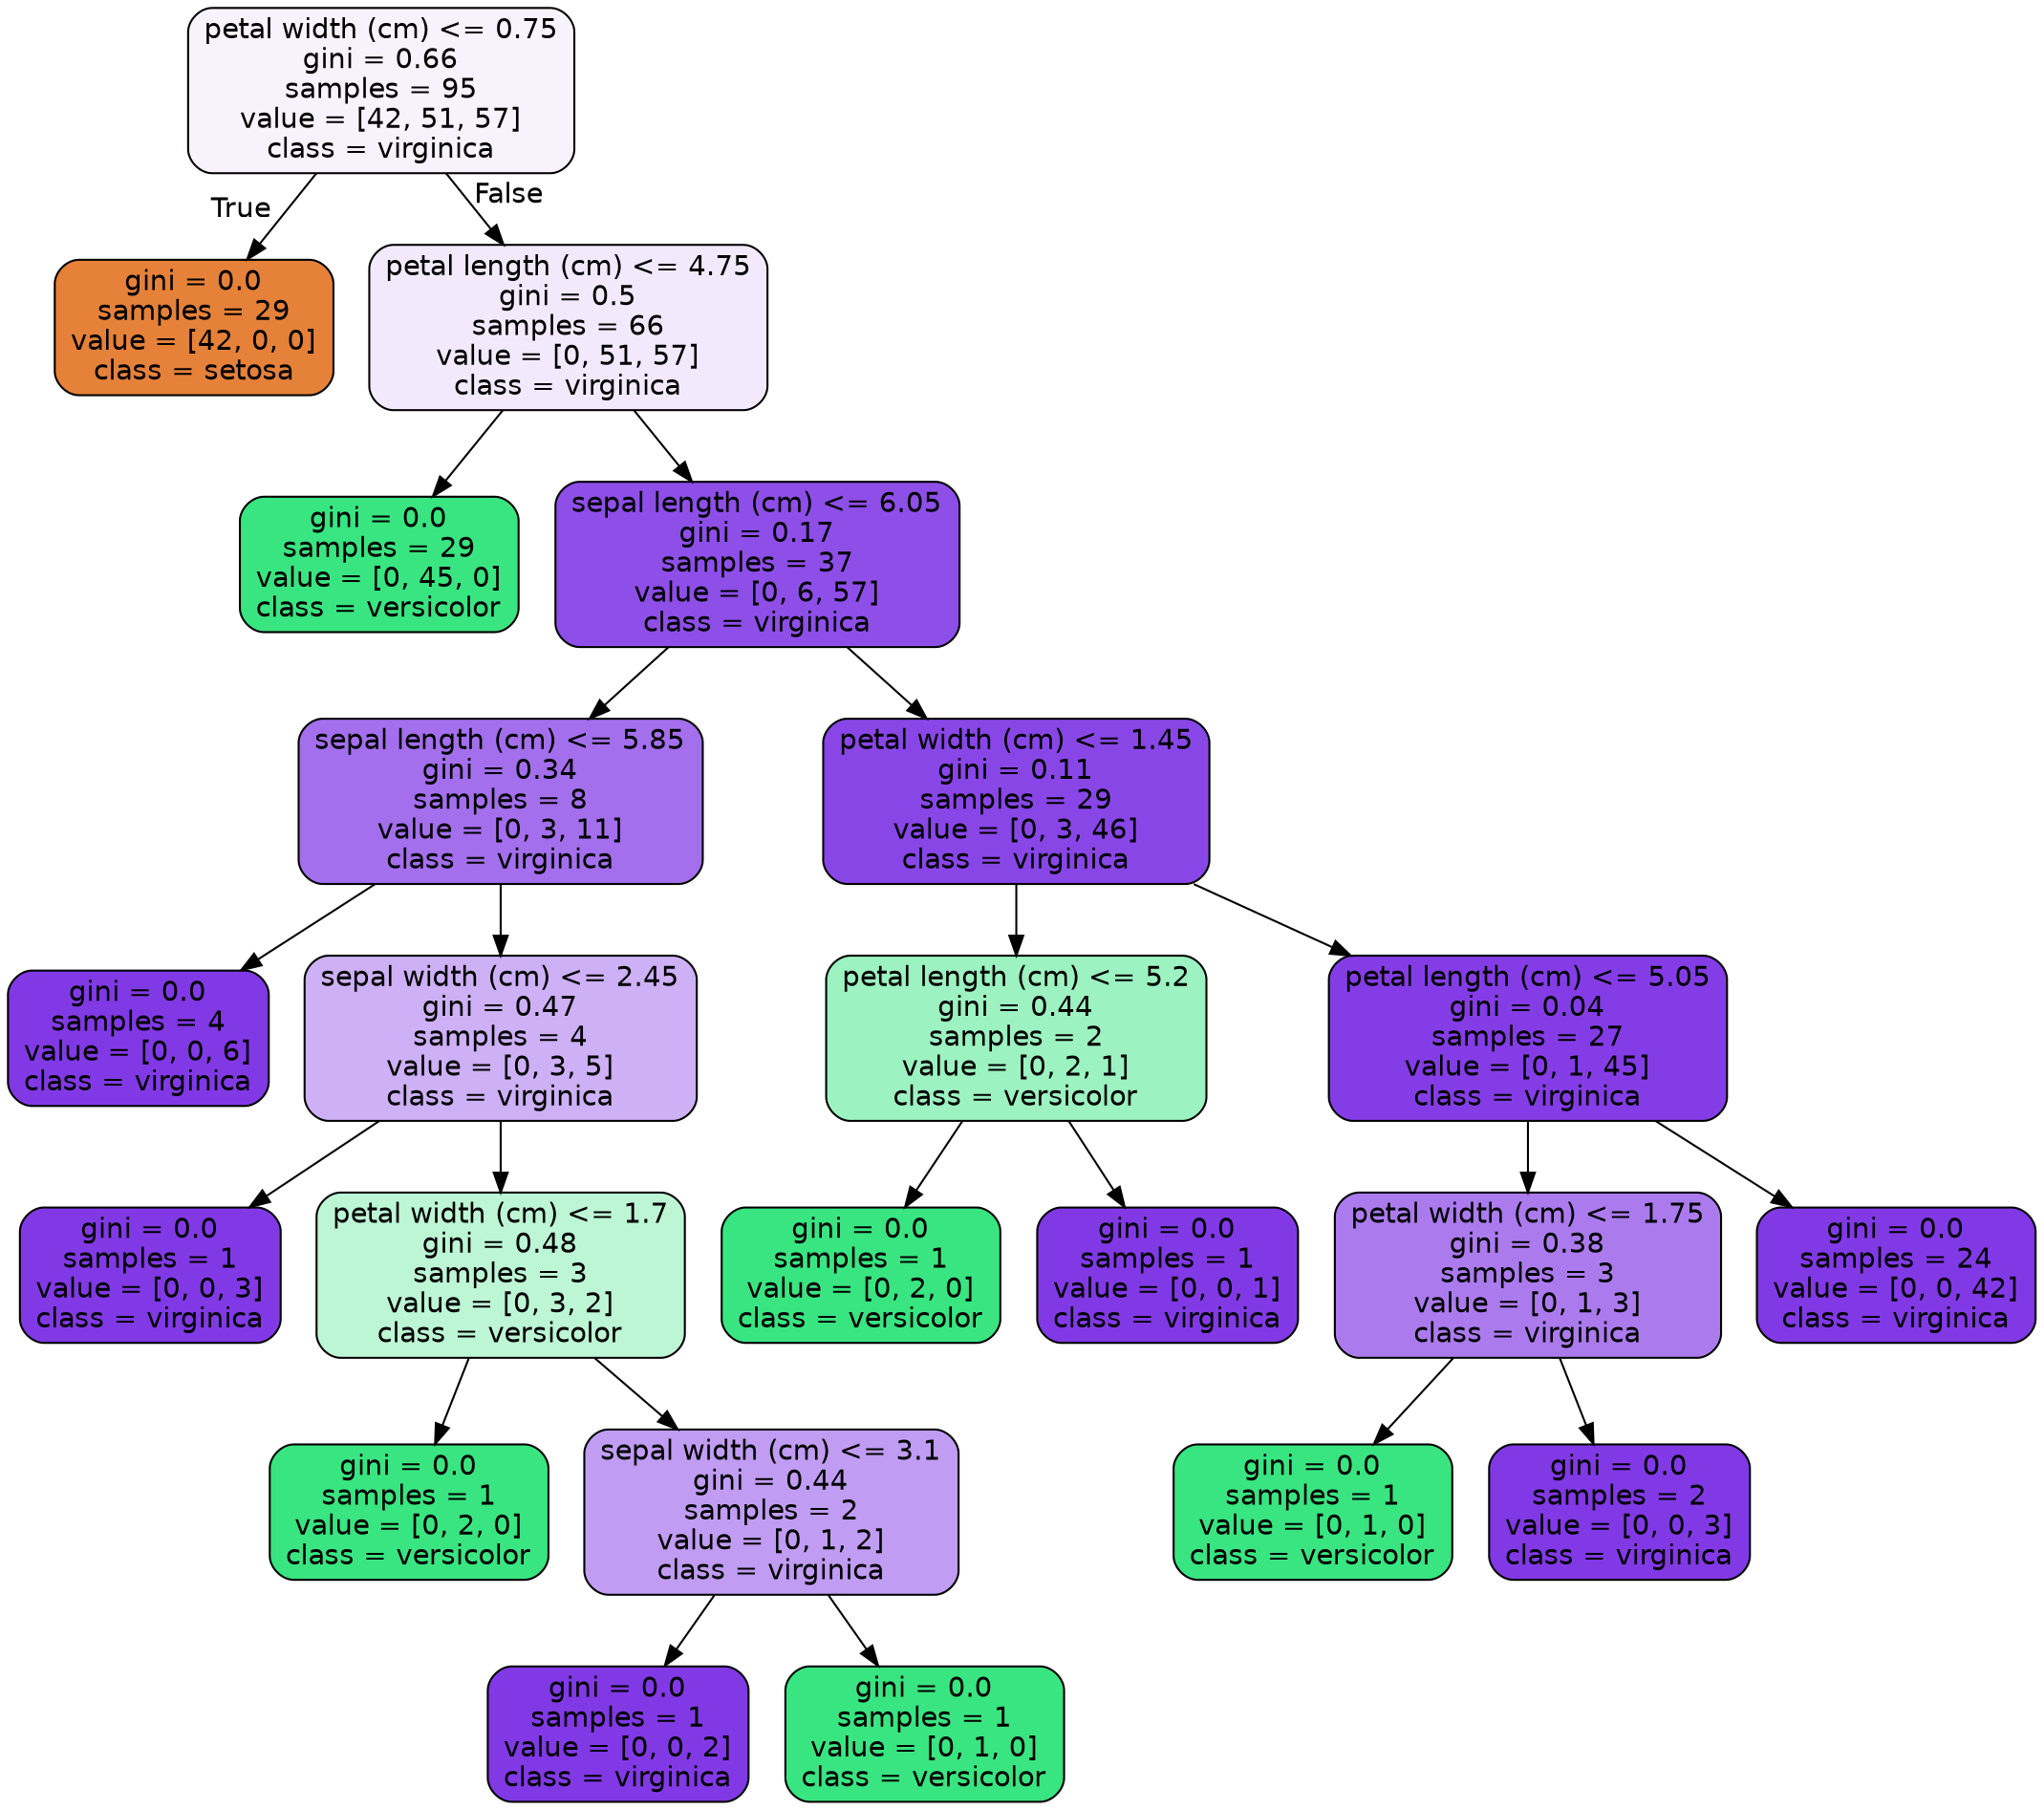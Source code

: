 digraph Tree {
node [shape=box, style="filled, rounded", color="black", fontname=helvetica] ;
edge [fontname=helvetica] ;
0 [label="petal width (cm) <= 0.75\ngini = 0.66\nsamples = 95\nvalue = [42, 51, 57]\nclass = virginica", fillcolor="#f7f3fd"] ;
1 [label="gini = 0.0\nsamples = 29\nvalue = [42, 0, 0]\nclass = setosa", fillcolor="#e58139"] ;
0 -> 1 [labeldistance=2.5, labelangle=45, headlabel="True"] ;
2 [label="petal length (cm) <= 4.75\ngini = 0.5\nsamples = 66\nvalue = [0, 51, 57]\nclass = virginica", fillcolor="#f2eafc"] ;
0 -> 2 [labeldistance=2.5, labelangle=-45, headlabel="False"] ;
3 [label="gini = 0.0\nsamples = 29\nvalue = [0, 45, 0]\nclass = versicolor", fillcolor="#39e581"] ;
2 -> 3 ;
4 [label="sepal length (cm) <= 6.05\ngini = 0.17\nsamples = 37\nvalue = [0, 6, 57]\nclass = virginica", fillcolor="#8e4ee8"] ;
2 -> 4 ;
5 [label="sepal length (cm) <= 5.85\ngini = 0.34\nsamples = 8\nvalue = [0, 3, 11]\nclass = virginica", fillcolor="#a36fec"] ;
4 -> 5 ;
6 [label="gini = 0.0\nsamples = 4\nvalue = [0, 0, 6]\nclass = virginica", fillcolor="#8139e5"] ;
5 -> 6 ;
7 [label="sepal width (cm) <= 2.45\ngini = 0.47\nsamples = 4\nvalue = [0, 3, 5]\nclass = virginica", fillcolor="#cdb0f5"] ;
5 -> 7 ;
8 [label="gini = 0.0\nsamples = 1\nvalue = [0, 0, 3]\nclass = virginica", fillcolor="#8139e5"] ;
7 -> 8 ;
9 [label="petal width (cm) <= 1.7\ngini = 0.48\nsamples = 3\nvalue = [0, 3, 2]\nclass = versicolor", fillcolor="#bdf6d5"] ;
7 -> 9 ;
10 [label="gini = 0.0\nsamples = 1\nvalue = [0, 2, 0]\nclass = versicolor", fillcolor="#39e581"] ;
9 -> 10 ;
11 [label="sepal width (cm) <= 3.1\ngini = 0.44\nsamples = 2\nvalue = [0, 1, 2]\nclass = virginica", fillcolor="#c09cf2"] ;
9 -> 11 ;
12 [label="gini = 0.0\nsamples = 1\nvalue = [0, 0, 2]\nclass = virginica", fillcolor="#8139e5"] ;
11 -> 12 ;
13 [label="gini = 0.0\nsamples = 1\nvalue = [0, 1, 0]\nclass = versicolor", fillcolor="#39e581"] ;
11 -> 13 ;
14 [label="petal width (cm) <= 1.45\ngini = 0.11\nsamples = 29\nvalue = [0, 3, 46]\nclass = virginica", fillcolor="#8946e7"] ;
4 -> 14 ;
15 [label="petal length (cm) <= 5.2\ngini = 0.44\nsamples = 2\nvalue = [0, 2, 1]\nclass = versicolor", fillcolor="#9cf2c0"] ;
14 -> 15 ;
16 [label="gini = 0.0\nsamples = 1\nvalue = [0, 2, 0]\nclass = versicolor", fillcolor="#39e581"] ;
15 -> 16 ;
17 [label="gini = 0.0\nsamples = 1\nvalue = [0, 0, 1]\nclass = virginica", fillcolor="#8139e5"] ;
15 -> 17 ;
18 [label="petal length (cm) <= 5.05\ngini = 0.04\nsamples = 27\nvalue = [0, 1, 45]\nclass = virginica", fillcolor="#843de6"] ;
14 -> 18 ;
19 [label="petal width (cm) <= 1.75\ngini = 0.38\nsamples = 3\nvalue = [0, 1, 3]\nclass = virginica", fillcolor="#ab7bee"] ;
18 -> 19 ;
20 [label="gini = 0.0\nsamples = 1\nvalue = [0, 1, 0]\nclass = versicolor", fillcolor="#39e581"] ;
19 -> 20 ;
21 [label="gini = 0.0\nsamples = 2\nvalue = [0, 0, 3]\nclass = virginica", fillcolor="#8139e5"] ;
19 -> 21 ;
22 [label="gini = 0.0\nsamples = 24\nvalue = [0, 0, 42]\nclass = virginica", fillcolor="#8139e5"] ;
18 -> 22 ;
}